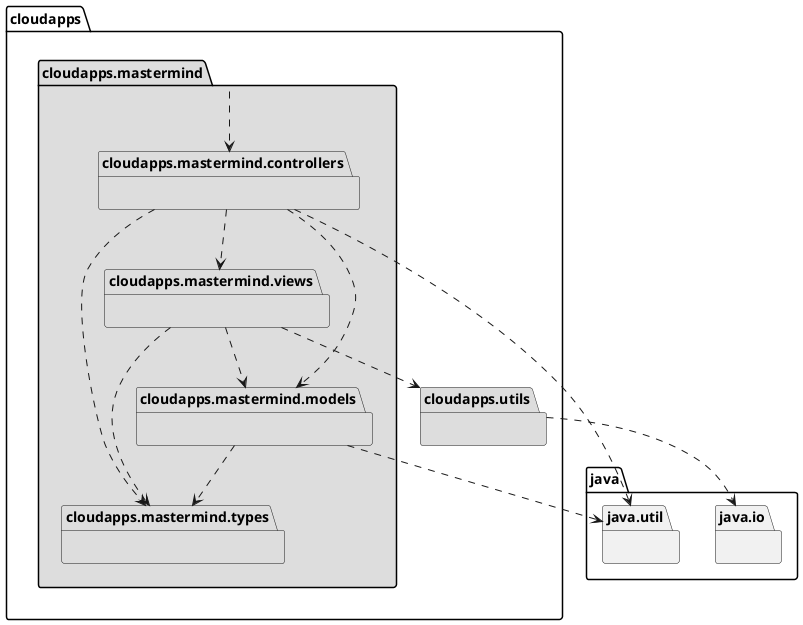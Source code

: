 @startuml mastermind-architecture

namespace cloudapps.mastermind.models #DDDDDD {}

namespace cloudapps.mastermind.controllers #DDDDDD {}

namespace cloudapps.mastermind.views #DDDDDD {}

namespace cloudapps.mastermind.types #DDDDDD {}

namespace cloudapps.utils #DDDDDD {}

namespace java.io {}

namespace java.util {}

namespace cloudapps.mastermind #DDDDDD {}

namespace java {}

cloudapps.mastermind ..> cloudapps.mastermind.controllers
cloudapps.mastermind.controllers ..> cloudapps.mastermind.models
cloudapps.mastermind.controllers ..> cloudapps.mastermind.types
cloudapps.mastermind.controllers ..> cloudapps.mastermind.views
cloudapps.mastermind.controllers ..> java.util
cloudapps.mastermind.models ..> cloudapps.mastermind.types
cloudapps.mastermind.models ..> java.util
cloudapps.mastermind.views ..> cloudapps.mastermind.models
cloudapps.mastermind.views ..> cloudapps.mastermind.types
cloudapps.mastermind.views ..> cloudapps.utils
cloudapps.utils ..> java.io

@enduml